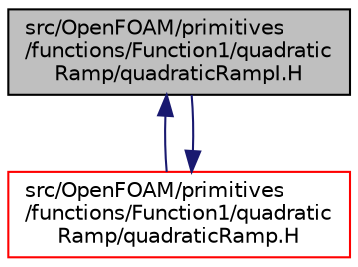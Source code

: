 digraph "src/OpenFOAM/primitives/functions/Function1/quadraticRamp/quadraticRampI.H"
{
  bgcolor="transparent";
  edge [fontname="Helvetica",fontsize="10",labelfontname="Helvetica",labelfontsize="10"];
  node [fontname="Helvetica",fontsize="10",shape=record];
  Node1 [label="src/OpenFOAM/primitives\l/functions/Function1/quadratic\lRamp/quadraticRampI.H",height=0.2,width=0.4,color="black", fillcolor="grey75", style="filled" fontcolor="black"];
  Node1 -> Node2 [dir="back",color="midnightblue",fontsize="10",style="solid",fontname="Helvetica"];
  Node2 [label="src/OpenFOAM/primitives\l/functions/Function1/quadratic\lRamp/quadraticRamp.H",height=0.2,width=0.4,color="red",URL="$quadraticRamp_8H.html"];
  Node2 -> Node1 [dir="back",color="midnightblue",fontsize="10",style="solid",fontname="Helvetica"];
}
